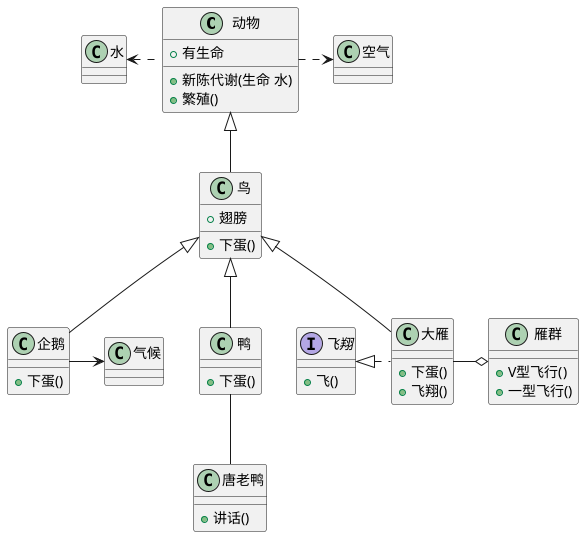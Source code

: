@startuml 动物
class 动物 {
    +有生命
    +新陈代谢(生命 水)
    +繁殖()
}
class 鸟{
    +翅膀
    +下蛋()
}
interface 飞翔{
    +飞()
}
class 大雁{
    +下蛋()
    +飞翔()
}
class 鸭{
    +下蛋()
}
class 企鹅{
    + 下蛋()
}

class 雁群{
    +V型飞行()
    +一型飞行()
}
class 唐老鸭{
    +讲话()
}

水 <. 动物
动物 .>空气
动物 <|-- 鸟
鸟 <|-- 大雁
鸟 <|-- 鸭
鸟 <|-- 企鹅
飞翔 <|. 大雁
大雁 -o 雁群
鸭--唐老鸭
企鹅 -> 气候 
@enduml